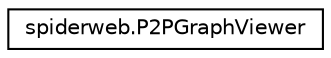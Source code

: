 digraph G
{
  edge [fontname="Helvetica",fontsize="10",labelfontname="Helvetica",labelfontsize="10"];
  node [fontname="Helvetica",fontsize="10",shape=record];
  rankdir=LR;
  Node1 [label="spiderweb.P2PGraphViewer",height=0.2,width=0.4,color="black", fillcolor="white", style="filled",URL="$classspiderweb_1_1_p2_p_graph_viewer.html"];
}
